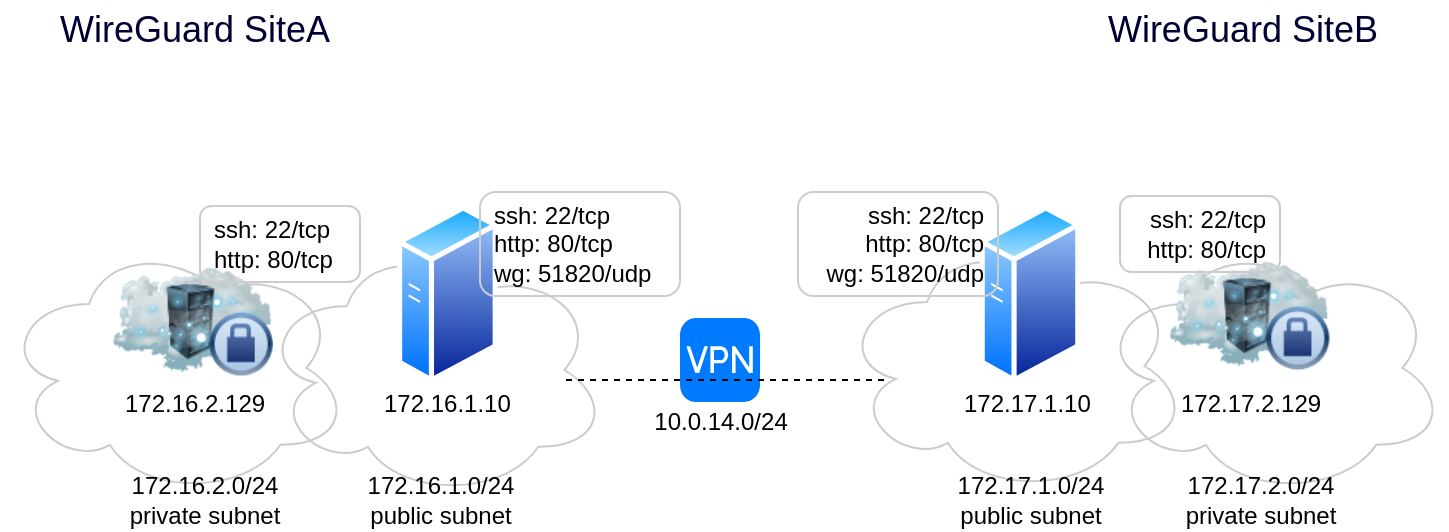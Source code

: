 <mxfile version="14.7.3" type="github">
  <diagram id="q2G_-PPmdE-SMA_Du7N_" name="Page-1">
    <mxGraphModel dx="1823" dy="722" grid="1" gridSize="10" guides="1" tooltips="1" connect="1" arrows="1" fold="1" page="1" pageScale="1" pageWidth="850" pageHeight="1100" math="0" shadow="0">
      <root>
        <mxCell id="0" />
        <mxCell id="1" parent="0" />
        <mxCell id="Wu_73tYEl2duL7_Cryww-6" value="" style="ellipse;shape=cloud;whiteSpace=wrap;html=1;align=right;strokeColor=#CCCCCC;fillColor=none;" vertex="1" parent="1">
          <mxGeometry x="529" y="190" width="174" height="128" as="geometry" />
        </mxCell>
        <mxCell id="Wu_73tYEl2duL7_Cryww-7" value="" style="ellipse;shape=cloud;whiteSpace=wrap;html=1;align=right;strokeColor=#CCCCCC;fillColor=none;" vertex="1" parent="1">
          <mxGeometry x="400" y="189" width="174" height="128" as="geometry" />
        </mxCell>
        <mxCell id="tgCxKbZeOhLsTXyDdAwm-9" value="" style="ellipse;shape=cloud;whiteSpace=wrap;html=1;align=right;strokeColor=#CCCCCC;fillColor=none;" parent="1" vertex="1">
          <mxGeometry x="110" y="191" width="174" height="128" as="geometry" />
        </mxCell>
        <mxCell id="Wu_73tYEl2duL7_Cryww-3" value="" style="ellipse;shape=cloud;whiteSpace=wrap;html=1;align=right;strokeColor=#CCCCCC;fillColor=none;" vertex="1" parent="1">
          <mxGeometry x="-19" y="190" width="174" height="128" as="geometry" />
        </mxCell>
        <mxCell id="lL4FD40Lk23T4WLXlxyA-1" value="" style="aspect=fixed;perimeter=ellipsePerimeter;html=1;align=center;shadow=0;dashed=0;spacingTop=3;image;image=img/lib/active_directory/generic_server.svg;" parent="1" vertex="1">
          <mxGeometry x="178.5" y="172" width="50.4" height="90" as="geometry" />
        </mxCell>
        <mxCell id="lL4FD40Lk23T4WLXlxyA-3" value="" style="html=1;strokeWidth=1;shadow=0;dashed=0;shape=mxgraph.ios7.misc.vpn;fillColor=#007AFF;strokeColor=none;buttonText=;strokeColor2=#222222;fontColor=#222222;fontSize=8;verticalLabelPosition=bottom;verticalAlign=top;align=center;" parent="1" vertex="1">
          <mxGeometry x="320" y="229" width="40" height="42" as="geometry" />
        </mxCell>
        <mxCell id="lL4FD40Lk23T4WLXlxyA-4" value="" style="endArrow=none;dashed=1;html=1;" parent="1" edge="1">
          <mxGeometry width="50" height="50" relative="1" as="geometry">
            <mxPoint x="263" y="260" as="sourcePoint" />
            <mxPoint x="423" y="260" as="targetPoint" />
          </mxGeometry>
        </mxCell>
        <mxCell id="lL4FD40Lk23T4WLXlxyA-6" value="10.0.14.0/24" style="text;html=1;align=center;verticalAlign=middle;resizable=0;points=[];autosize=1;strokeColor=none;" parent="1" vertex="1">
          <mxGeometry x="300" y="271" width="80" height="20" as="geometry" />
        </mxCell>
        <mxCell id="lL4FD40Lk23T4WLXlxyA-10" value="&lt;div&gt;172.16.1.10&lt;/div&gt;" style="text;html=1;strokeColor=none;fillColor=none;align=left;verticalAlign=middle;whiteSpace=wrap;rounded=0;" parent="1" vertex="1">
          <mxGeometry x="170" y="262" width="70" height="20" as="geometry" />
        </mxCell>
        <mxCell id="lL4FD40Lk23T4WLXlxyA-24" value="WireGuard SiteA" style="text;html=1;align=center;verticalAlign=middle;resizable=0;points=[];autosize=1;strokeColor=none;fontColor=#000033;fontSize=18;" parent="1" vertex="1">
          <mxGeometry x="1.5" y="70" width="150" height="30" as="geometry" />
        </mxCell>
        <mxCell id="tgCxKbZeOhLsTXyDdAwm-1" value="" style="aspect=fixed;perimeter=ellipsePerimeter;html=1;align=center;shadow=0;dashed=0;spacingTop=3;image;image=img/lib/active_directory/generic_server.svg;" parent="1" vertex="1">
          <mxGeometry x="469.8" y="172" width="50.4" height="90" as="geometry" />
        </mxCell>
        <mxCell id="tgCxKbZeOhLsTXyDdAwm-2" value="WireGuard SiteB" style="text;html=1;align=right;verticalAlign=middle;resizable=0;points=[];autosize=1;strokeColor=none;fontColor=#000033;fontSize=18;" parent="1" vertex="1">
          <mxGeometry x="520" y="70" width="150" height="30" as="geometry" />
        </mxCell>
        <mxCell id="tgCxKbZeOhLsTXyDdAwm-4" value="&lt;div&gt;172.17.1.10&lt;/div&gt;" style="text;html=1;strokeColor=none;fillColor=none;align=left;verticalAlign=middle;whiteSpace=wrap;rounded=0;" parent="1" vertex="1">
          <mxGeometry x="460" y="262" width="70" height="20" as="geometry" />
        </mxCell>
        <mxCell id="tgCxKbZeOhLsTXyDdAwm-10" value="" style="image;html=1;image=img/lib/clip_art/networking/Cloud_Rack_Private_128x128.png;strokeColor=#CCCCCC;fillColor=none;align=right;" parent="1" vertex="1">
          <mxGeometry x="564.8" y="188" width="80" height="80" as="geometry" />
        </mxCell>
        <mxCell id="tgCxKbZeOhLsTXyDdAwm-11" value="" style="image;html=1;image=img/lib/clip_art/networking/Cloud_Rack_Private_128x128.png;strokeColor=#CCCCCC;fillColor=none;align=right;" parent="1" vertex="1">
          <mxGeometry x="36.5" y="191" width="80" height="80" as="geometry" />
        </mxCell>
        <mxCell id="tgCxKbZeOhLsTXyDdAwm-12" value="&lt;div&gt;172.17.2.129&lt;br&gt;&lt;/div&gt;" style="text;html=1;align=center;verticalAlign=middle;resizable=0;points=[];autosize=1;strokeColor=none;" parent="1" vertex="1">
          <mxGeometry x="559.8" y="262" width="90" height="20" as="geometry" />
        </mxCell>
        <mxCell id="tgCxKbZeOhLsTXyDdAwm-13" value="172.16.2.129" style="text;html=1;align=center;verticalAlign=middle;resizable=0;points=[];autosize=1;strokeColor=none;" parent="1" vertex="1">
          <mxGeometry x="31.5" y="262" width="90" height="20" as="geometry" />
        </mxCell>
        <mxCell id="Wu_73tYEl2duL7_Cryww-4" value="&lt;div&gt;172.16.1.0/24&lt;/div&gt;&lt;div&gt;public subnet&lt;br&gt;&lt;/div&gt;" style="text;html=1;align=center;verticalAlign=middle;resizable=0;points=[];autosize=1;strokeColor=none;" vertex="1" parent="1">
          <mxGeometry x="155" y="305" width="90" height="30" as="geometry" />
        </mxCell>
        <mxCell id="Wu_73tYEl2duL7_Cryww-5" value="&lt;div&gt;172.16.2.0/24&lt;/div&gt;&lt;div&gt;private subnet&lt;br&gt;&lt;/div&gt;" style="text;html=1;align=center;verticalAlign=middle;resizable=0;points=[];autosize=1;strokeColor=none;" vertex="1" parent="1">
          <mxGeometry x="37" y="305" width="90" height="30" as="geometry" />
        </mxCell>
        <mxCell id="Wu_73tYEl2duL7_Cryww-8" value="&lt;div&gt;172.17.1.0/24&lt;/div&gt;&lt;div&gt;public subnet&lt;br&gt;&lt;/div&gt;" style="text;html=1;align=center;verticalAlign=middle;resizable=0;points=[];autosize=1;strokeColor=none;" vertex="1" parent="1">
          <mxGeometry x="450" y="305" width="90" height="30" as="geometry" />
        </mxCell>
        <mxCell id="Wu_73tYEl2duL7_Cryww-9" value="&lt;div&gt;172.17.2.0/24&lt;/div&gt;&lt;div&gt;private subnet&lt;br&gt;&lt;/div&gt;" style="text;html=1;align=center;verticalAlign=middle;resizable=0;points=[];autosize=1;strokeColor=none;" vertex="1" parent="1">
          <mxGeometry x="564.8" y="305" width="90" height="30" as="geometry" />
        </mxCell>
        <mxCell id="Wu_73tYEl2duL7_Cryww-12" value="&lt;div align=&quot;left&quot;&gt;ssh: 22/tcp&lt;br&gt;&lt;/div&gt;&lt;div align=&quot;left&quot;&gt;http: 80/tcp&lt;/div&gt;&lt;div align=&quot;left&quot;&gt;wg: 51820/udp&lt;br&gt;&lt;/div&gt;" style="rounded=1;whiteSpace=wrap;html=1;fillColor=none;align=left;strokeColor=#CCCCCC;spacingLeft=5;" vertex="1" parent="1">
          <mxGeometry x="220" y="166" width="100" height="52" as="geometry" />
        </mxCell>
        <mxCell id="Wu_73tYEl2duL7_Cryww-16" value="&lt;div&gt;ssh: 22/tcp&lt;br&gt;&lt;/div&gt;&lt;div&gt;http: 80/tcp&lt;/div&gt;&lt;div&gt;wg: 51820/udp&lt;br&gt;&lt;/div&gt;" style="rounded=1;whiteSpace=wrap;html=1;fillColor=none;align=right;strokeColor=#CCCCCC;spacingLeft=0;spacingRight=5;" vertex="1" parent="1">
          <mxGeometry x="379" y="166" width="100" height="52" as="geometry" />
        </mxCell>
        <mxCell id="Wu_73tYEl2duL7_Cryww-17" value="&lt;div align=&quot;left&quot;&gt;ssh: 22/tcp&lt;br&gt;&lt;/div&gt;&lt;div align=&quot;left&quot;&gt;http: 80/tcp&lt;/div&gt;" style="rounded=1;whiteSpace=wrap;html=1;fillColor=none;align=left;strokeColor=#CCCCCC;spacingLeft=5;" vertex="1" parent="1">
          <mxGeometry x="80" y="173" width="80" height="38" as="geometry" />
        </mxCell>
        <mxCell id="Wu_73tYEl2duL7_Cryww-18" value="&lt;div&gt;ssh: 22/tcp&lt;br&gt;&lt;/div&gt;&lt;div&gt;http: 80/tcp&lt;/div&gt;" style="rounded=1;whiteSpace=wrap;html=1;fillColor=none;align=right;strokeColor=#CCCCCC;spacingLeft=0;spacingRight=5;" vertex="1" parent="1">
          <mxGeometry x="540" y="168" width="80" height="38" as="geometry" />
        </mxCell>
      </root>
    </mxGraphModel>
  </diagram>
</mxfile>
